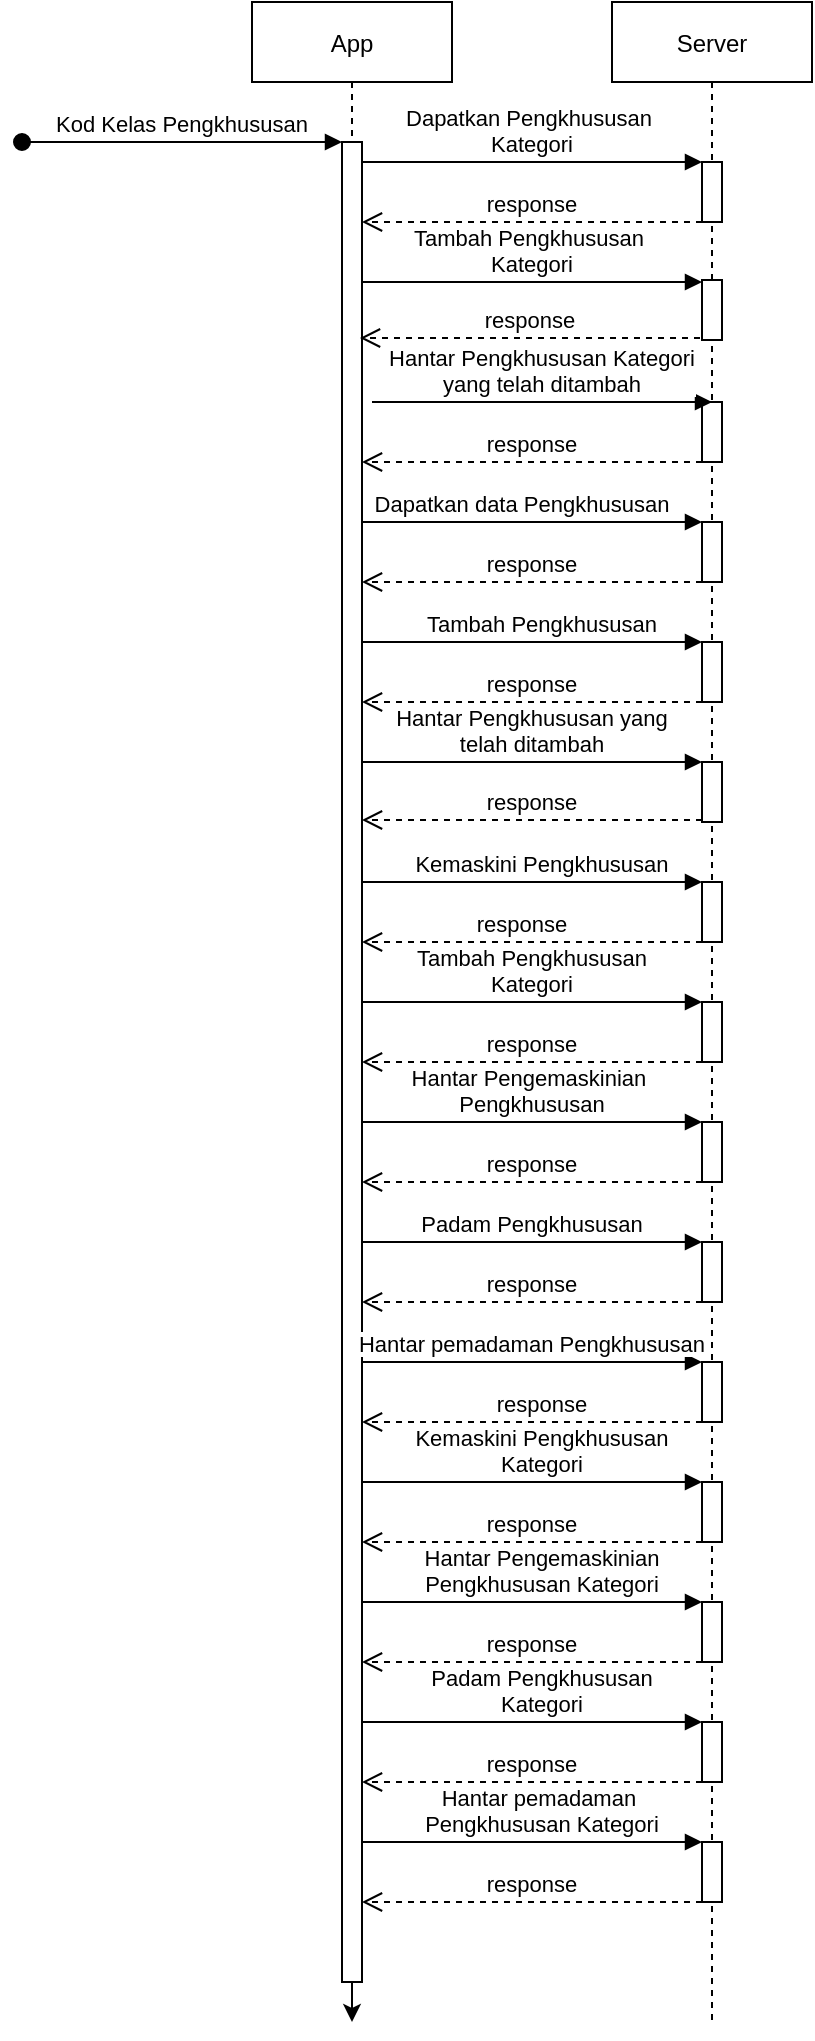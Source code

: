<mxfile version="16.4.0" type="device" pages="2"><diagram id="kgpKYQtTHZ0yAKxKKP6v" name="Page-1"><mxGraphModel dx="1038" dy="649" grid="1" gridSize="10" guides="1" tooltips="1" connect="1" arrows="1" fold="1" page="1" pageScale="1" pageWidth="850" pageHeight="1100" math="0" shadow="0"><root><mxCell id="0"/><mxCell id="1" parent="0"/><mxCell id="bKjl3GNs3Sn85HqrKzt7-83" value="App" style="shape=umlLifeline;perimeter=lifelinePerimeter;container=1;collapsible=0;recursiveResize=0;rounded=0;shadow=0;strokeWidth=1;" parent="1" vertex="1"><mxGeometry x="225" y="40" width="100" height="990" as="geometry"/></mxCell><mxCell id="bKjl3GNs3Sn85HqrKzt7-84" value="" style="points=[];perimeter=orthogonalPerimeter;rounded=0;shadow=0;strokeWidth=1;" parent="bKjl3GNs3Sn85HqrKzt7-83" vertex="1"><mxGeometry x="45" y="70" width="10" height="920" as="geometry"/></mxCell><mxCell id="bKjl3GNs3Sn85HqrKzt7-85" value="Kod Kelas Pengkhususan" style="verticalAlign=bottom;startArrow=oval;endArrow=block;startSize=8;shadow=0;strokeWidth=1;" parent="bKjl3GNs3Sn85HqrKzt7-83" target="bKjl3GNs3Sn85HqrKzt7-84" edge="1"><mxGeometry relative="1" as="geometry"><mxPoint x="-115" y="70" as="sourcePoint"/><mxPoint as="offset"/></mxGeometry></mxCell><mxCell id="bKjl3GNs3Sn85HqrKzt7-86" value="response" style="verticalAlign=bottom;endArrow=open;dashed=1;endSize=8;exitX=0;exitY=0.95;shadow=0;strokeWidth=1;" parent="bKjl3GNs3Sn85HqrKzt7-83" edge="1"><mxGeometry relative="1" as="geometry"><mxPoint x="55" y="230" as="targetPoint"/><mxPoint x="225" y="230" as="sourcePoint"/></mxGeometry></mxCell><mxCell id="bKjl3GNs3Sn85HqrKzt7-87" value="response" style="verticalAlign=bottom;endArrow=open;dashed=1;endSize=8;exitX=0;exitY=0.95;shadow=0;strokeWidth=1;" parent="bKjl3GNs3Sn85HqrKzt7-83" edge="1"><mxGeometry relative="1" as="geometry"><mxPoint x="55" y="290" as="targetPoint"/><mxPoint x="225" y="290" as="sourcePoint"/></mxGeometry></mxCell><mxCell id="bKjl3GNs3Sn85HqrKzt7-88" value="response" style="verticalAlign=bottom;endArrow=open;dashed=1;endSize=8;exitX=0;exitY=0.95;shadow=0;strokeWidth=1;" parent="bKjl3GNs3Sn85HqrKzt7-83" edge="1"><mxGeometry relative="1" as="geometry"><mxPoint x="55" y="350" as="targetPoint"/><mxPoint x="225" y="350" as="sourcePoint"/></mxGeometry></mxCell><mxCell id="bKjl3GNs3Sn85HqrKzt7-89" value="response" style="verticalAlign=bottom;endArrow=open;dashed=1;endSize=8;exitX=0;exitY=0.95;shadow=0;strokeWidth=1;" parent="bKjl3GNs3Sn85HqrKzt7-83" edge="1"><mxGeometry relative="1" as="geometry"><mxPoint x="55" y="409" as="targetPoint"/><mxPoint x="225" y="409" as="sourcePoint"/></mxGeometry></mxCell><mxCell id="bKjl3GNs3Sn85HqrKzt7-90" value="Server" style="shape=umlLifeline;perimeter=lifelinePerimeter;container=1;collapsible=0;recursiveResize=0;rounded=0;shadow=0;strokeWidth=1;" parent="1" vertex="1"><mxGeometry x="405" y="40" width="100" height="1010" as="geometry"/></mxCell><mxCell id="bKjl3GNs3Sn85HqrKzt7-91" value="" style="points=[];perimeter=orthogonalPerimeter;rounded=0;shadow=0;strokeWidth=1;" parent="bKjl3GNs3Sn85HqrKzt7-90" vertex="1"><mxGeometry x="45" y="80" width="10" height="30" as="geometry"/></mxCell><mxCell id="bKjl3GNs3Sn85HqrKzt7-92" value="" style="points=[];perimeter=orthogonalPerimeter;rounded=0;shadow=0;strokeWidth=1;" parent="bKjl3GNs3Sn85HqrKzt7-90" vertex="1"><mxGeometry x="45" y="139" width="10" height="30" as="geometry"/></mxCell><mxCell id="bKjl3GNs3Sn85HqrKzt7-93" value="" style="points=[];perimeter=orthogonalPerimeter;rounded=0;shadow=0;strokeWidth=1;" parent="bKjl3GNs3Sn85HqrKzt7-90" vertex="1"><mxGeometry x="45" y="200" width="10" height="30" as="geometry"/></mxCell><mxCell id="bKjl3GNs3Sn85HqrKzt7-94" value="" style="points=[];perimeter=orthogonalPerimeter;rounded=0;shadow=0;strokeWidth=1;" parent="bKjl3GNs3Sn85HqrKzt7-90" vertex="1"><mxGeometry x="45" y="260" width="10" height="30" as="geometry"/></mxCell><mxCell id="bKjl3GNs3Sn85HqrKzt7-95" value="" style="points=[];perimeter=orthogonalPerimeter;rounded=0;shadow=0;strokeWidth=1;" parent="bKjl3GNs3Sn85HqrKzt7-90" vertex="1"><mxGeometry x="45" y="320" width="10" height="30" as="geometry"/></mxCell><mxCell id="bKjl3GNs3Sn85HqrKzt7-96" value="" style="points=[];perimeter=orthogonalPerimeter;rounded=0;shadow=0;strokeWidth=1;" parent="bKjl3GNs3Sn85HqrKzt7-90" vertex="1"><mxGeometry x="45" y="380" width="10" height="30" as="geometry"/></mxCell><mxCell id="bKjl3GNs3Sn85HqrKzt7-97" value="Dapatkan data Pengkhususan" style="verticalAlign=bottom;endArrow=block;entryX=0;entryY=0;shadow=0;strokeWidth=1;" parent="bKjl3GNs3Sn85HqrKzt7-90" edge="1"><mxGeometry x="-0.059" relative="1" as="geometry"><mxPoint x="-125" y="260" as="sourcePoint"/><mxPoint x="45" y="260" as="targetPoint"/><mxPoint as="offset"/></mxGeometry></mxCell><mxCell id="bKjl3GNs3Sn85HqrKzt7-98" value="Tambah Pengkhususan" style="verticalAlign=bottom;endArrow=block;entryX=0;entryY=0;shadow=0;strokeWidth=1;" parent="bKjl3GNs3Sn85HqrKzt7-90" edge="1"><mxGeometry x="0.059" relative="1" as="geometry"><mxPoint x="-125" y="320" as="sourcePoint"/><mxPoint x="45" y="320" as="targetPoint"/><mxPoint as="offset"/></mxGeometry></mxCell><mxCell id="bKjl3GNs3Sn85HqrKzt7-99" value="Hantar Pengkhususan yang&#10;telah ditambah" style="verticalAlign=bottom;endArrow=block;entryX=0;entryY=0;shadow=0;strokeWidth=1;" parent="bKjl3GNs3Sn85HqrKzt7-90" edge="1"><mxGeometry relative="1" as="geometry"><mxPoint x="-125" y="380" as="sourcePoint"/><mxPoint x="45" y="380" as="targetPoint"/><mxPoint as="offset"/></mxGeometry></mxCell><mxCell id="bKjl3GNs3Sn85HqrKzt7-100" value="" style="points=[];perimeter=orthogonalPerimeter;rounded=0;shadow=0;strokeWidth=1;" parent="bKjl3GNs3Sn85HqrKzt7-90" vertex="1"><mxGeometry x="45" y="440" width="10" height="30" as="geometry"/></mxCell><mxCell id="bKjl3GNs3Sn85HqrKzt7-101" value="" style="points=[];perimeter=orthogonalPerimeter;rounded=0;shadow=0;strokeWidth=1;" parent="bKjl3GNs3Sn85HqrKzt7-90" vertex="1"><mxGeometry x="45" y="500" width="10" height="30" as="geometry"/></mxCell><mxCell id="bKjl3GNs3Sn85HqrKzt7-102" value="" style="points=[];perimeter=orthogonalPerimeter;rounded=0;shadow=0;strokeWidth=1;" parent="bKjl3GNs3Sn85HqrKzt7-90" vertex="1"><mxGeometry x="45" y="560" width="10" height="30" as="geometry"/></mxCell><mxCell id="bKjl3GNs3Sn85HqrKzt7-103" value="response" style="verticalAlign=bottom;endArrow=open;dashed=1;endSize=8;exitX=0;exitY=0.95;shadow=0;strokeWidth=1;" parent="bKjl3GNs3Sn85HqrKzt7-90" edge="1"><mxGeometry x="0.059" relative="1" as="geometry"><mxPoint x="-125" y="470" as="targetPoint"/><mxPoint x="45" y="470" as="sourcePoint"/><mxPoint as="offset"/></mxGeometry></mxCell><mxCell id="bKjl3GNs3Sn85HqrKzt7-104" value="response" style="verticalAlign=bottom;endArrow=open;dashed=1;endSize=8;exitX=0;exitY=0.95;shadow=0;strokeWidth=1;" parent="bKjl3GNs3Sn85HqrKzt7-90" edge="1"><mxGeometry relative="1" as="geometry"><mxPoint x="-125" y="530" as="targetPoint"/><mxPoint x="45" y="530" as="sourcePoint"/></mxGeometry></mxCell><mxCell id="bKjl3GNs3Sn85HqrKzt7-105" value="response" style="verticalAlign=bottom;endArrow=open;dashed=1;endSize=8;exitX=0;exitY=0.95;shadow=0;strokeWidth=1;" parent="bKjl3GNs3Sn85HqrKzt7-90" edge="1"><mxGeometry relative="1" as="geometry"><mxPoint x="-125" y="590" as="targetPoint"/><mxPoint x="45" y="590" as="sourcePoint"/></mxGeometry></mxCell><mxCell id="bKjl3GNs3Sn85HqrKzt7-106" value="Kemaskini Pengkhususan" style="verticalAlign=bottom;endArrow=block;entryX=0;entryY=0;shadow=0;strokeWidth=1;" parent="bKjl3GNs3Sn85HqrKzt7-90" edge="1"><mxGeometry x="0.059" relative="1" as="geometry"><mxPoint x="-125" y="440" as="sourcePoint"/><mxPoint x="45" y="440" as="targetPoint"/><mxPoint as="offset"/></mxGeometry></mxCell><mxCell id="bKjl3GNs3Sn85HqrKzt7-107" value="Tambah Pengkhususan &#10;Kategori" style="verticalAlign=bottom;endArrow=block;entryX=0;entryY=0;shadow=0;strokeWidth=1;" parent="bKjl3GNs3Sn85HqrKzt7-90" edge="1"><mxGeometry relative="1" as="geometry"><mxPoint x="-125" y="500" as="sourcePoint"/><mxPoint x="45" y="500" as="targetPoint"/><mxPoint as="offset"/></mxGeometry></mxCell><mxCell id="bKjl3GNs3Sn85HqrKzt7-108" value="Hantar Pengemaskinian &#10;Pengkhususan" style="verticalAlign=bottom;endArrow=block;entryX=0;entryY=0;shadow=0;strokeWidth=1;" parent="bKjl3GNs3Sn85HqrKzt7-90" edge="1"><mxGeometry relative="1" as="geometry"><mxPoint x="-125" y="560" as="sourcePoint"/><mxPoint x="45" y="560" as="targetPoint"/><mxPoint as="offset"/></mxGeometry></mxCell><mxCell id="bKjl3GNs3Sn85HqrKzt7-109" value="" style="points=[];perimeter=orthogonalPerimeter;rounded=0;shadow=0;strokeWidth=1;" parent="bKjl3GNs3Sn85HqrKzt7-90" vertex="1"><mxGeometry x="45" y="620" width="10" height="30" as="geometry"/></mxCell><mxCell id="bKjl3GNs3Sn85HqrKzt7-110" value="" style="points=[];perimeter=orthogonalPerimeter;rounded=0;shadow=0;strokeWidth=1;" parent="bKjl3GNs3Sn85HqrKzt7-90" vertex="1"><mxGeometry x="45" y="680" width="10" height="30" as="geometry"/></mxCell><mxCell id="bKjl3GNs3Sn85HqrKzt7-111" value="" style="points=[];perimeter=orthogonalPerimeter;rounded=0;shadow=0;strokeWidth=1;" parent="bKjl3GNs3Sn85HqrKzt7-90" vertex="1"><mxGeometry x="45" y="740" width="10" height="30" as="geometry"/></mxCell><mxCell id="bKjl3GNs3Sn85HqrKzt7-112" value="response" style="verticalAlign=bottom;endArrow=open;dashed=1;endSize=8;exitX=0;exitY=0.95;shadow=0;strokeWidth=1;" parent="bKjl3GNs3Sn85HqrKzt7-90" edge="1"><mxGeometry relative="1" as="geometry"><mxPoint x="-125" y="650" as="targetPoint"/><mxPoint x="45" y="650" as="sourcePoint"/></mxGeometry></mxCell><mxCell id="bKjl3GNs3Sn85HqrKzt7-113" value="Padam Pengkhususan" style="verticalAlign=bottom;endArrow=block;entryX=0;entryY=0;shadow=0;strokeWidth=1;" parent="bKjl3GNs3Sn85HqrKzt7-90" edge="1"><mxGeometry relative="1" as="geometry"><mxPoint x="-125" y="620" as="sourcePoint"/><mxPoint x="45" y="620" as="targetPoint"/><mxPoint as="offset"/></mxGeometry></mxCell><mxCell id="bKjl3GNs3Sn85HqrKzt7-114" value="Hantar pemadaman Pengkhususan" style="verticalAlign=bottom;endArrow=block;entryX=0;entryY=0;shadow=0;strokeWidth=1;" parent="bKjl3GNs3Sn85HqrKzt7-90" edge="1"><mxGeometry relative="1" as="geometry"><mxPoint x="-125" y="680" as="sourcePoint"/><mxPoint x="45" y="680" as="targetPoint"/><mxPoint as="offset"/></mxGeometry></mxCell><mxCell id="bKjl3GNs3Sn85HqrKzt7-115" value="response" style="verticalAlign=bottom;endArrow=open;dashed=1;endSize=8;exitX=0;exitY=0.95;shadow=0;strokeWidth=1;" parent="bKjl3GNs3Sn85HqrKzt7-90" edge="1"><mxGeometry x="-0.059" relative="1" as="geometry"><mxPoint x="-125" y="710" as="targetPoint"/><mxPoint x="45" y="710" as="sourcePoint"/><mxPoint as="offset"/></mxGeometry></mxCell><mxCell id="bKjl3GNs3Sn85HqrKzt7-124" value="Kemaskini Pengkhususan&#10;Kategori" style="verticalAlign=bottom;endArrow=block;entryX=0;entryY=0;shadow=0;strokeWidth=1;" parent="bKjl3GNs3Sn85HqrKzt7-90" edge="1"><mxGeometry x="0.059" relative="1" as="geometry"><mxPoint x="-125" y="740" as="sourcePoint"/><mxPoint x="45" y="740" as="targetPoint"/><mxPoint as="offset"/></mxGeometry></mxCell><mxCell id="bKjl3GNs3Sn85HqrKzt7-125" value="" style="points=[];perimeter=orthogonalPerimeter;rounded=0;shadow=0;strokeWidth=1;" parent="bKjl3GNs3Sn85HqrKzt7-90" vertex="1"><mxGeometry x="45" y="800" width="10" height="30" as="geometry"/></mxCell><mxCell id="bKjl3GNs3Sn85HqrKzt7-126" value="" style="points=[];perimeter=orthogonalPerimeter;rounded=0;shadow=0;strokeWidth=1;" parent="bKjl3GNs3Sn85HqrKzt7-90" vertex="1"><mxGeometry x="45" y="860" width="10" height="30" as="geometry"/></mxCell><mxCell id="bKjl3GNs3Sn85HqrKzt7-120" value="" style="points=[];perimeter=orthogonalPerimeter;rounded=0;shadow=0;strokeWidth=1;" parent="bKjl3GNs3Sn85HqrKzt7-90" vertex="1"><mxGeometry x="45" y="920" width="10" height="30" as="geometry"/></mxCell><mxCell id="bKjl3GNs3Sn85HqrKzt7-128" value="response" style="verticalAlign=bottom;endArrow=open;dashed=1;endSize=8;exitX=0;exitY=0.95;shadow=0;strokeWidth=1;" parent="bKjl3GNs3Sn85HqrKzt7-90" edge="1"><mxGeometry relative="1" as="geometry"><mxPoint x="-125" y="830" as="targetPoint"/><mxPoint x="45" y="830" as="sourcePoint"/><mxPoint as="offset"/></mxGeometry></mxCell><mxCell id="bKjl3GNs3Sn85HqrKzt7-127" value="response" style="verticalAlign=bottom;endArrow=open;dashed=1;endSize=8;exitX=0;exitY=0.95;shadow=0;strokeWidth=1;" parent="bKjl3GNs3Sn85HqrKzt7-90" edge="1"><mxGeometry relative="1" as="geometry"><mxPoint x="-125" y="890" as="targetPoint"/><mxPoint x="45" y="890" as="sourcePoint"/><mxPoint as="offset"/></mxGeometry></mxCell><mxCell id="bKjl3GNs3Sn85HqrKzt7-78" value="response" style="verticalAlign=bottom;endArrow=open;dashed=1;endSize=8;exitX=0;exitY=0.95;shadow=0;strokeWidth=1;" parent="bKjl3GNs3Sn85HqrKzt7-90" edge="1"><mxGeometry relative="1" as="geometry"><mxPoint x="-125" y="950" as="targetPoint"/><mxPoint x="45" y="950" as="sourcePoint"/><mxPoint as="offset"/></mxGeometry></mxCell><mxCell id="bKjl3GNs3Sn85HqrKzt7-80" value="Hantar Pengemaskinian &#10;Pengkhususan Kategori" style="verticalAlign=bottom;endArrow=block;entryX=0;entryY=0;shadow=0;strokeWidth=1;" parent="bKjl3GNs3Sn85HqrKzt7-90" edge="1"><mxGeometry x="0.059" relative="1" as="geometry"><mxPoint x="-125" y="800" as="sourcePoint"/><mxPoint x="45" y="800" as="targetPoint"/><mxPoint as="offset"/></mxGeometry></mxCell><mxCell id="bKjl3GNs3Sn85HqrKzt7-129" value="Padam Pengkhususan &#10;Kategori" style="verticalAlign=bottom;endArrow=block;entryX=0;entryY=0;shadow=0;strokeWidth=1;" parent="bKjl3GNs3Sn85HqrKzt7-90" edge="1"><mxGeometry x="0.059" relative="1" as="geometry"><mxPoint x="-125" y="860" as="sourcePoint"/><mxPoint x="45" y="860" as="targetPoint"/><mxPoint as="offset"/></mxGeometry></mxCell><mxCell id="bKjl3GNs3Sn85HqrKzt7-130" value="Hantar pemadaman &#10;Pengkhususan Kategori" style="verticalAlign=bottom;endArrow=block;entryX=0;entryY=0;shadow=0;strokeWidth=1;" parent="bKjl3GNs3Sn85HqrKzt7-90" edge="1"><mxGeometry x="0.059" relative="1" as="geometry"><mxPoint x="-125" y="920" as="sourcePoint"/><mxPoint x="45" y="920" as="targetPoint"/><mxPoint as="offset"/></mxGeometry></mxCell><mxCell id="bKjl3GNs3Sn85HqrKzt7-116" value="response" style="verticalAlign=bottom;endArrow=open;dashed=1;endSize=8;exitX=0;exitY=0.95;shadow=0;strokeWidth=1;" parent="1" edge="1"><mxGeometry relative="1" as="geometry"><mxPoint x="280" y="150.0" as="targetPoint"/><mxPoint x="450" y="150.0" as="sourcePoint"/></mxGeometry></mxCell><mxCell id="bKjl3GNs3Sn85HqrKzt7-117" value="Dapatkan Pengkhususan &#10;Kategori" style="verticalAlign=bottom;endArrow=block;entryX=0;entryY=0;shadow=0;strokeWidth=1;" parent="1" source="bKjl3GNs3Sn85HqrKzt7-84" target="bKjl3GNs3Sn85HqrKzt7-91" edge="1"><mxGeometry relative="1" as="geometry"><mxPoint x="380" y="120" as="sourcePoint"/><mxPoint as="offset"/></mxGeometry></mxCell><mxCell id="bKjl3GNs3Sn85HqrKzt7-118" value="Tambah Pengkhususan &#10;Kategori" style="verticalAlign=bottom;endArrow=block;entryX=0;entryY=0;shadow=0;strokeWidth=1;" parent="1" edge="1"><mxGeometry relative="1" as="geometry"><mxPoint x="280" y="180.0" as="sourcePoint"/><mxPoint x="450" y="180.0" as="targetPoint"/><mxPoint as="offset"/></mxGeometry></mxCell><mxCell id="bKjl3GNs3Sn85HqrKzt7-119" value="response" style="verticalAlign=bottom;endArrow=open;dashed=1;endSize=8;exitX=0;exitY=0.95;shadow=0;strokeWidth=1;" parent="1" edge="1"><mxGeometry relative="1" as="geometry"><mxPoint x="279" y="208" as="targetPoint"/><mxPoint x="449" y="208" as="sourcePoint"/></mxGeometry></mxCell><mxCell id="bKjl3GNs3Sn85HqrKzt7-121" value="Hantar Pengkhususan Kategori&#10;yang telah ditambah" style="verticalAlign=bottom;endArrow=block;entryX=0;entryY=0;shadow=0;strokeWidth=1;" parent="1" edge="1"><mxGeometry relative="1" as="geometry"><mxPoint x="285" y="240" as="sourcePoint"/><mxPoint x="455" y="240" as="targetPoint"/><mxPoint as="offset"/></mxGeometry></mxCell><mxCell id="bKjl3GNs3Sn85HqrKzt7-122" value="response" style="verticalAlign=bottom;endArrow=open;dashed=1;endSize=8;exitX=0;exitY=0.95;shadow=0;strokeWidth=1;" parent="1" edge="1"><mxGeometry relative="1" as="geometry"><mxPoint x="280" y="810" as="targetPoint"/><mxPoint x="450" y="810" as="sourcePoint"/><mxPoint as="offset"/></mxGeometry></mxCell><mxCell id="bKjl3GNs3Sn85HqrKzt7-160" style="edgeStyle=none;rounded=0;orthogonalLoop=1;jettySize=auto;html=1;" parent="1" source="bKjl3GNs3Sn85HqrKzt7-84" edge="1"><mxGeometry relative="1" as="geometry"><mxPoint x="275" y="1050" as="targetPoint"/></mxGeometry></mxCell></root></mxGraphModel></diagram><diagram id="ecOpzSIoCKLgM9SYEB-e" name="Page-2"><mxGraphModel dx="1264" dy="584" grid="1" gridSize="10" guides="1" tooltips="1" connect="1" arrows="1" fold="1" page="1" pageScale="1" pageWidth="850" pageHeight="1100" math="0" shadow="0"><root><mxCell id="CgXj--HdYbs-zV_Ur4qk-0"/><mxCell id="CgXj--HdYbs-zV_Ur4qk-1" parent="CgXj--HdYbs-zV_Ur4qk-0"/></root></mxGraphModel></diagram></mxfile>